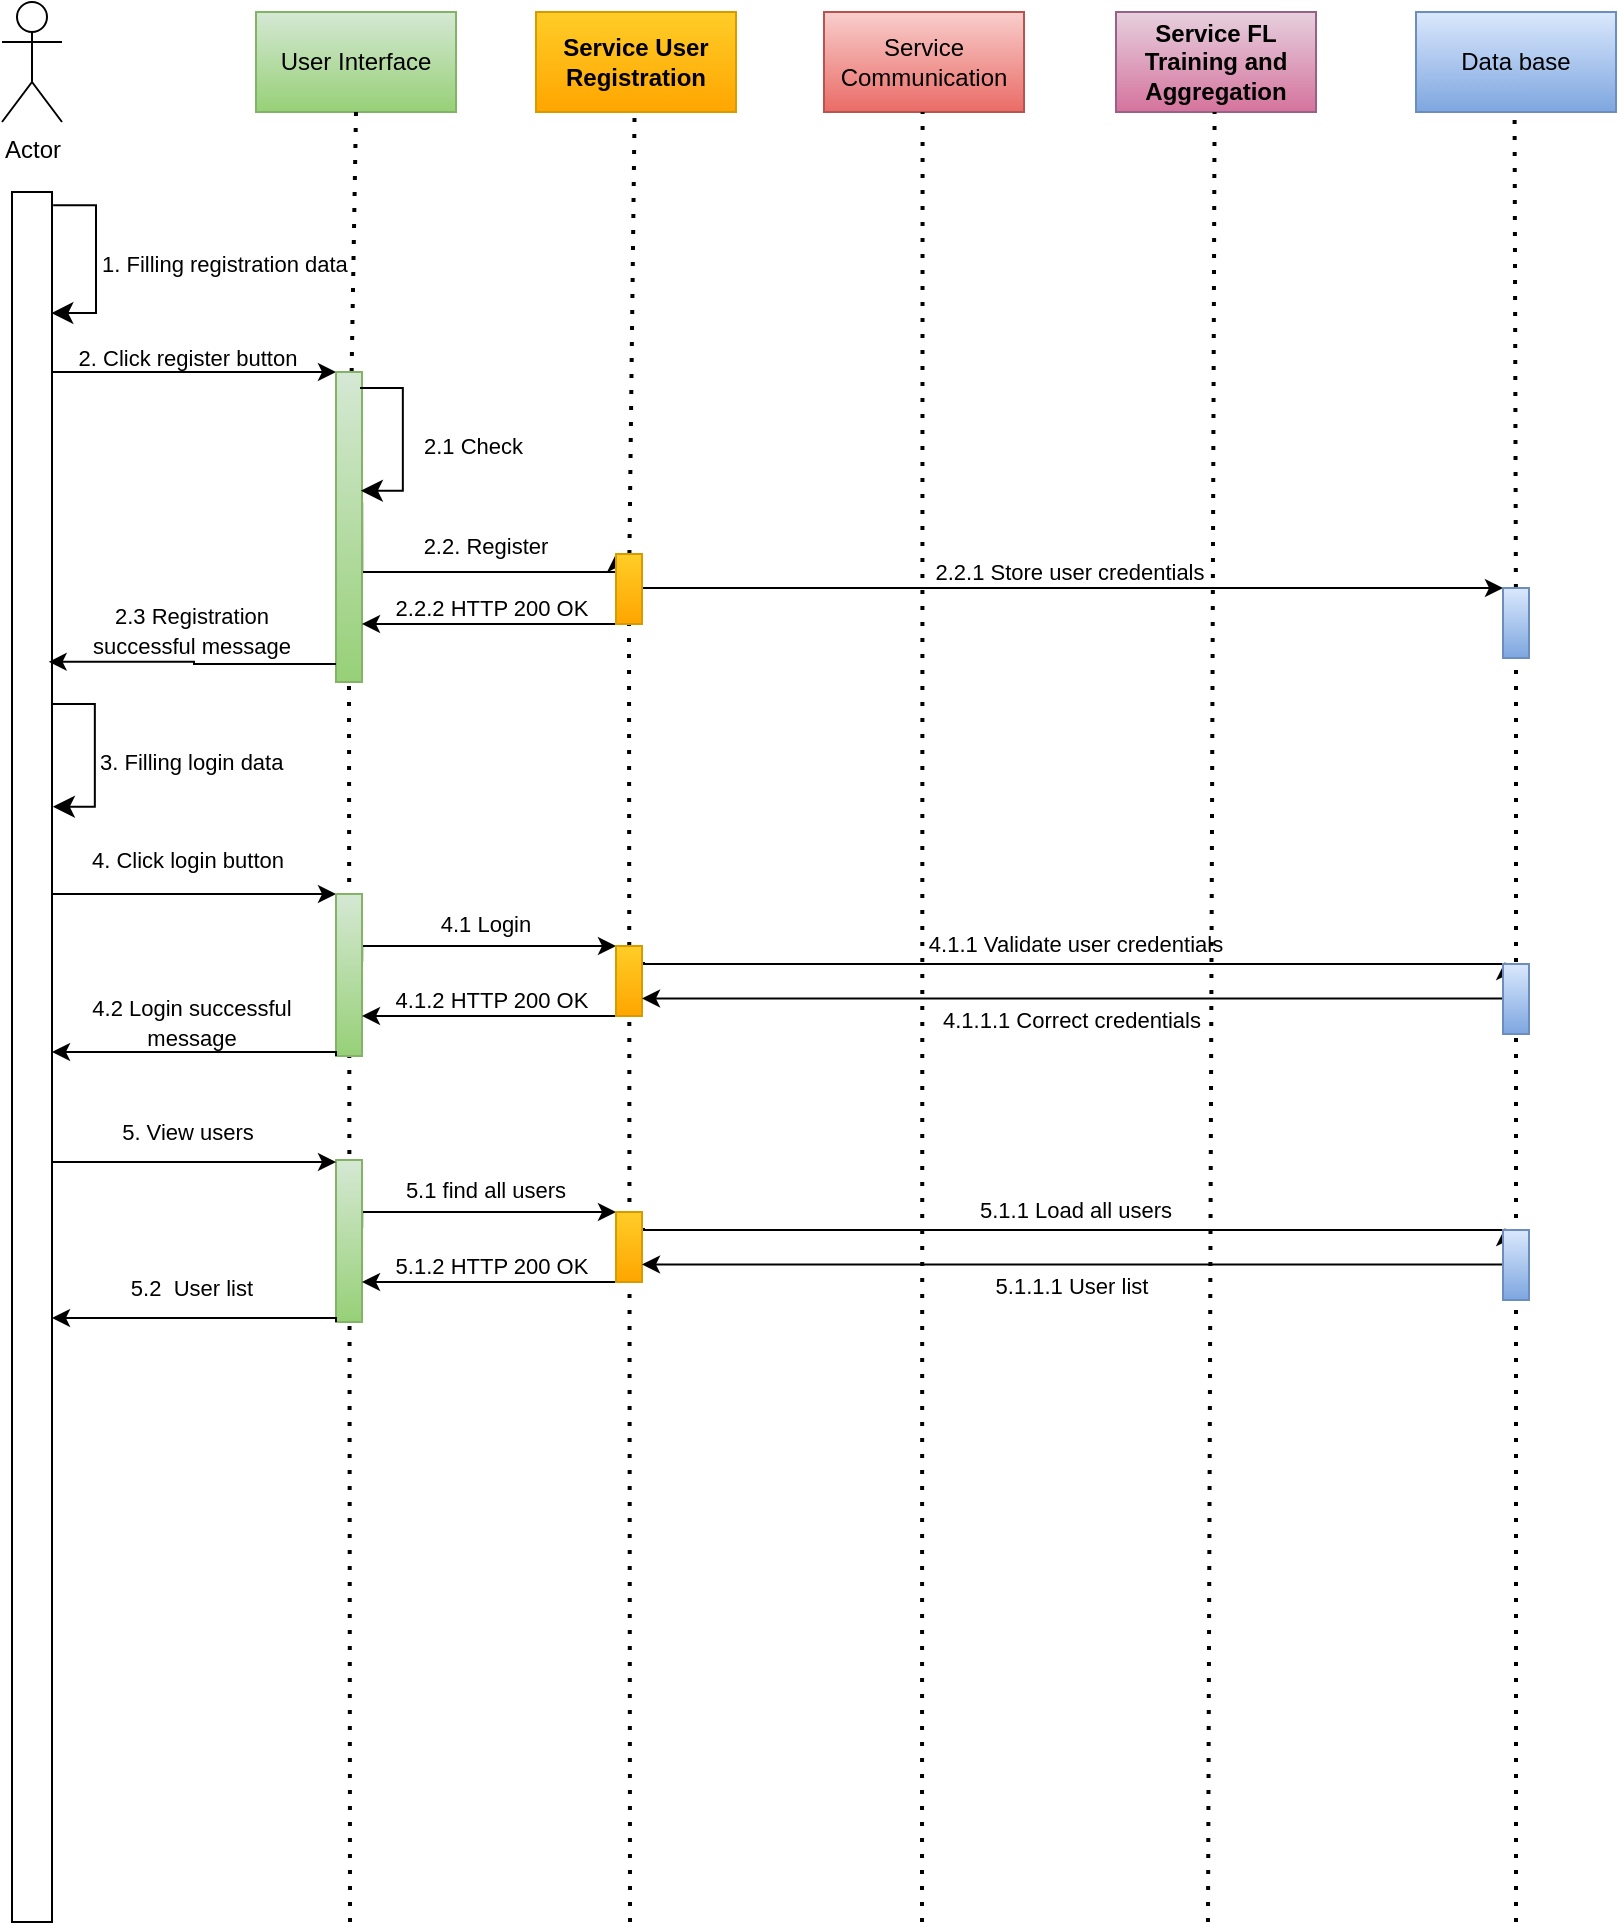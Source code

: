 <mxfile version="24.5.2" type="github">
  <diagram name="Page-1" id="lB4y-R3n_MX4Pxtum-g_">
    <mxGraphModel dx="983" dy="692" grid="1" gridSize="10" guides="1" tooltips="1" connect="1" arrows="1" fold="1" page="1" pageScale="1" pageWidth="827" pageHeight="1169" math="0" shadow="0">
      <root>
        <mxCell id="0" />
        <mxCell id="1" parent="0" />
        <mxCell id="1H_OqrdYLENw18_o_36x-1" value="User Interface" style="html=1;dashed=0;whiteSpace=wrap;fillColor=#d5e8d4;gradientColor=#97d077;strokeColor=#82b366;" vertex="1" parent="1">
          <mxGeometry x="134" y="5" width="100" height="50" as="geometry" />
        </mxCell>
        <mxCell id="1H_OqrdYLENw18_o_36x-2" value="&lt;b&gt;Service User Registration&lt;/b&gt;" style="html=1;dashed=0;whiteSpace=wrap;fillColor=#ffcd28;gradientColor=#ffa500;strokeColor=#d79b00;" vertex="1" parent="1">
          <mxGeometry x="274" y="5" width="100" height="50" as="geometry" />
        </mxCell>
        <mxCell id="1H_OqrdYLENw18_o_36x-3" value="Service Communication" style="html=1;dashed=0;whiteSpace=wrap;fillColor=#f8cecc;gradientColor=#ea6b66;strokeColor=#b85450;" vertex="1" parent="1">
          <mxGeometry x="418" y="5" width="100" height="50" as="geometry" />
        </mxCell>
        <mxCell id="1H_OqrdYLENw18_o_36x-4" value="&lt;b&gt;Service FL Training and Aggregation&lt;/b&gt;" style="html=1;dashed=0;whiteSpace=wrap;fillColor=#e6d0de;gradientColor=#d5739d;strokeColor=#996185;" vertex="1" parent="1">
          <mxGeometry x="564" y="5" width="100" height="50" as="geometry" />
        </mxCell>
        <mxCell id="1H_OqrdYLENw18_o_36x-5" value="Data base" style="html=1;dashed=0;whiteSpace=wrap;fillColor=#dae8fc;gradientColor=#7ea6e0;strokeColor=#6c8ebf;" vertex="1" parent="1">
          <mxGeometry x="714" y="5" width="100" height="50" as="geometry" />
        </mxCell>
        <mxCell id="1H_OqrdYLENw18_o_36x-6" value="Actor" style="shape=umlActor;verticalLabelPosition=bottom;verticalAlign=top;html=1;outlineConnect=0;" vertex="1" parent="1">
          <mxGeometry x="7" width="30" height="60" as="geometry" />
        </mxCell>
        <mxCell id="1H_OqrdYLENw18_o_36x-20" style="edgeStyle=orthogonalEdgeStyle;rounded=0;orthogonalLoop=1;jettySize=auto;html=1;exitX=1;exitY=0.25;exitDx=0;exitDy=0;entryX=0;entryY=0;entryDx=0;entryDy=0;" edge="1" parent="1" target="1H_OqrdYLENw18_o_36x-18">
          <mxGeometry relative="1" as="geometry">
            <mxPoint x="32.0" y="207.5" as="sourcePoint" />
            <Array as="points">
              <mxPoint x="32" y="185" />
            </Array>
          </mxGeometry>
        </mxCell>
        <mxCell id="1H_OqrdYLENw18_o_36x-8" value="" style="rounded=0;whiteSpace=wrap;html=1;" vertex="1" parent="1">
          <mxGeometry x="12" y="95" width="20" height="865" as="geometry" />
        </mxCell>
        <mxCell id="1H_OqrdYLENw18_o_36x-9" value="" style="endArrow=none;dashed=1;html=1;dashPattern=1 3;strokeWidth=2;rounded=0;entryX=0.5;entryY=1;entryDx=0;entryDy=0;" edge="1" parent="1" source="1H_OqrdYLENw18_o_36x-18" target="1H_OqrdYLENw18_o_36x-1">
          <mxGeometry width="50" height="50" relative="1" as="geometry">
            <mxPoint x="184" y="665" as="sourcePoint" />
            <mxPoint x="464" y="285" as="targetPoint" />
          </mxGeometry>
        </mxCell>
        <mxCell id="1H_OqrdYLENw18_o_36x-10" value="" style="endArrow=none;dashed=1;html=1;dashPattern=1 3;strokeWidth=2;rounded=0;entryX=0.5;entryY=1;entryDx=0;entryDy=0;" edge="1" parent="1" source="1H_OqrdYLENw18_o_36x-28">
          <mxGeometry width="50" height="50" relative="1" as="geometry">
            <mxPoint x="323.29" y="665" as="sourcePoint" />
            <mxPoint x="323.29" y="55" as="targetPoint" />
          </mxGeometry>
        </mxCell>
        <mxCell id="1H_OqrdYLENw18_o_36x-11" value="" style="endArrow=none;dashed=1;html=1;dashPattern=1 3;strokeWidth=2;rounded=0;entryX=0.5;entryY=1;entryDx=0;entryDy=0;" edge="1" parent="1">
          <mxGeometry width="50" height="50" relative="1" as="geometry">
            <mxPoint x="467" y="960" as="sourcePoint" />
            <mxPoint x="467.29" y="55" as="targetPoint" />
          </mxGeometry>
        </mxCell>
        <mxCell id="1H_OqrdYLENw18_o_36x-12" value="" style="endArrow=none;dashed=1;html=1;dashPattern=1 3;strokeWidth=2;rounded=0;entryX=0.5;entryY=1;entryDx=0;entryDy=0;" edge="1" parent="1">
          <mxGeometry width="50" height="50" relative="1" as="geometry">
            <mxPoint x="610" y="960" as="sourcePoint" />
            <mxPoint x="613.29" y="55" as="targetPoint" />
          </mxGeometry>
        </mxCell>
        <mxCell id="1H_OqrdYLENw18_o_36x-13" value="" style="endArrow=none;dashed=1;html=1;dashPattern=1 3;strokeWidth=2;rounded=0;entryX=0.5;entryY=1;entryDx=0;entryDy=0;" edge="1" parent="1" source="1H_OqrdYLENw18_o_36x-34">
          <mxGeometry width="50" height="50" relative="1" as="geometry">
            <mxPoint x="763.29" y="665" as="sourcePoint" />
            <mxPoint x="763.29" y="55" as="targetPoint" />
          </mxGeometry>
        </mxCell>
        <mxCell id="1H_OqrdYLENw18_o_36x-14" value="" style="edgeStyle=elbowEdgeStyle;elbow=horizontal;endArrow=classic;html=1;curved=0;rounded=0;endSize=8;startSize=8;exitX=1.029;exitY=0.045;exitDx=0;exitDy=0;exitPerimeter=0;entryX=0.983;entryY=0.07;entryDx=0;entryDy=0;entryPerimeter=0;" edge="1" parent="1" target="1H_OqrdYLENw18_o_36x-8">
          <mxGeometry width="50" height="50" relative="1" as="geometry">
            <mxPoint x="32.58" y="101.65" as="sourcePoint" />
            <mxPoint x="33" y="176" as="targetPoint" />
            <Array as="points">
              <mxPoint x="54" y="146" />
            </Array>
          </mxGeometry>
        </mxCell>
        <mxCell id="1H_OqrdYLENw18_o_36x-15" value="&lt;font style=&quot;font-size: 11px;&quot;&gt;1. Filling registration data&lt;/font&gt;" style="text;html=1;align=left;verticalAlign=middle;whiteSpace=wrap;rounded=0;" vertex="1" parent="1">
          <mxGeometry x="55" y="116" width="150" height="30" as="geometry" />
        </mxCell>
        <mxCell id="1H_OqrdYLENw18_o_36x-17" value="&lt;font style=&quot;font-size: 11px;&quot;&gt;2. Click register button&lt;/font&gt;" style="text;html=1;align=center;verticalAlign=middle;whiteSpace=wrap;rounded=0;" vertex="1" parent="1">
          <mxGeometry x="25" y="163" width="150" height="30" as="geometry" />
        </mxCell>
        <mxCell id="1H_OqrdYLENw18_o_36x-19" value="" style="endArrow=none;dashed=1;html=1;dashPattern=1 3;strokeWidth=2;rounded=0;entryX=0.5;entryY=1;entryDx=0;entryDy=0;" edge="1" parent="1" target="1H_OqrdYLENw18_o_36x-18">
          <mxGeometry width="50" height="50" relative="1" as="geometry">
            <mxPoint x="181" y="960" as="sourcePoint" />
            <mxPoint x="184" y="55" as="targetPoint" />
          </mxGeometry>
        </mxCell>
        <mxCell id="1H_OqrdYLENw18_o_36x-26" style="edgeStyle=orthogonalEdgeStyle;rounded=0;orthogonalLoop=1;jettySize=auto;html=1;entryX=0;entryY=0;entryDx=0;entryDy=0;exitX=1.005;exitY=0.421;exitDx=0;exitDy=0;exitPerimeter=0;" edge="1" parent="1" source="1H_OqrdYLENw18_o_36x-18" target="1H_OqrdYLENw18_o_36x-28">
          <mxGeometry relative="1" as="geometry">
            <mxPoint x="267" y="330" as="targetPoint" />
            <mxPoint x="194" y="285.059" as="sourcePoint" />
            <Array as="points">
              <mxPoint x="187" y="285" />
            </Array>
          </mxGeometry>
        </mxCell>
        <mxCell id="1H_OqrdYLENw18_o_36x-18" value="" style="rounded=0;whiteSpace=wrap;html=1;fillColor=#d5e8d4;gradientColor=#97d077;strokeColor=#82b366;" vertex="1" parent="1">
          <mxGeometry x="174" y="185" width="13" height="155" as="geometry" />
        </mxCell>
        <mxCell id="1H_OqrdYLENw18_o_36x-22" value="" style="edgeStyle=elbowEdgeStyle;elbow=horizontal;endArrow=classic;html=1;curved=0;rounded=0;endSize=8;startSize=8;exitX=1.029;exitY=0.045;exitDx=0;exitDy=0;exitPerimeter=0;entryX=1.047;entryY=0.101;entryDx=0;entryDy=0;entryPerimeter=0;" edge="1" parent="1">
          <mxGeometry width="50" height="50" relative="1" as="geometry">
            <mxPoint x="186.0" y="193.0" as="sourcePoint" />
            <mxPoint x="186.42" y="244.35" as="targetPoint" />
            <Array as="points">
              <mxPoint x="207.42" y="237.35" />
            </Array>
          </mxGeometry>
        </mxCell>
        <mxCell id="1H_OqrdYLENw18_o_36x-23" value="&lt;font style=&quot;font-size: 11px;&quot;&gt;2.1 Check&lt;/font&gt;" style="text;html=1;align=left;verticalAlign=middle;whiteSpace=wrap;rounded=0;" vertex="1" parent="1">
          <mxGeometry x="216.42" y="207.35" width="100.58" height="30" as="geometry" />
        </mxCell>
        <mxCell id="1H_OqrdYLENw18_o_36x-25" value="&lt;font style=&quot;font-size: 11px;&quot;&gt;2.2. Register&lt;/font&gt;" style="text;html=1;align=center;verticalAlign=middle;whiteSpace=wrap;rounded=0;" vertex="1" parent="1">
          <mxGeometry x="205" y="257" width="88" height="30" as="geometry" />
        </mxCell>
        <mxCell id="1H_OqrdYLENw18_o_36x-29" value="" style="endArrow=none;dashed=1;html=1;dashPattern=1 3;strokeWidth=2;rounded=0;entryX=0.5;entryY=1;entryDx=0;entryDy=0;" edge="1" parent="1" target="1H_OqrdYLENw18_o_36x-28">
          <mxGeometry width="50" height="50" relative="1" as="geometry">
            <mxPoint x="321" y="960" as="sourcePoint" />
            <mxPoint x="323.29" y="55" as="targetPoint" />
          </mxGeometry>
        </mxCell>
        <mxCell id="1H_OqrdYLENw18_o_36x-30" style="edgeStyle=orthogonalEdgeStyle;rounded=0;orthogonalLoop=1;jettySize=auto;html=1;exitX=0;exitY=1;exitDx=0;exitDy=0;" edge="1" parent="1" source="1H_OqrdYLENw18_o_36x-28">
          <mxGeometry relative="1" as="geometry">
            <mxPoint x="187" y="311" as="targetPoint" />
            <Array as="points">
              <mxPoint x="187" y="311" />
            </Array>
          </mxGeometry>
        </mxCell>
        <mxCell id="1H_OqrdYLENw18_o_36x-36" style="edgeStyle=orthogonalEdgeStyle;rounded=0;orthogonalLoop=1;jettySize=auto;html=1;entryX=0;entryY=0;entryDx=0;entryDy=0;" edge="1" parent="1" source="1H_OqrdYLENw18_o_36x-28" target="1H_OqrdYLENw18_o_36x-34">
          <mxGeometry relative="1" as="geometry">
            <Array as="points">
              <mxPoint x="758" y="294" />
            </Array>
          </mxGeometry>
        </mxCell>
        <mxCell id="1H_OqrdYLENw18_o_36x-28" value="" style="rounded=0;whiteSpace=wrap;html=1;fillColor=#ffcd28;strokeColor=#d79b00;gradientColor=#ffa500;" vertex="1" parent="1">
          <mxGeometry x="314" y="276" width="13" height="35" as="geometry" />
        </mxCell>
        <mxCell id="1H_OqrdYLENw18_o_36x-31" value="&lt;font style=&quot;font-size: 11px;&quot;&gt;2.2.2 HTTP 200 OK&lt;/font&gt;" style="text;html=1;align=center;verticalAlign=middle;whiteSpace=wrap;rounded=0;" vertex="1" parent="1">
          <mxGeometry x="202" y="288" width="100" height="30" as="geometry" />
        </mxCell>
        <mxCell id="1H_OqrdYLENw18_o_36x-35" value="" style="endArrow=none;dashed=1;html=1;dashPattern=1 3;strokeWidth=2;rounded=0;entryX=0.5;entryY=1;entryDx=0;entryDy=0;" edge="1" parent="1" target="1H_OqrdYLENw18_o_36x-34">
          <mxGeometry width="50" height="50" relative="1" as="geometry">
            <mxPoint x="764" y="960" as="sourcePoint" />
            <mxPoint x="763.29" y="55" as="targetPoint" />
          </mxGeometry>
        </mxCell>
        <mxCell id="1H_OqrdYLENw18_o_36x-34" value="" style="rounded=0;whiteSpace=wrap;html=1;fillColor=#dae8fc;strokeColor=#6c8ebf;gradientColor=#7ea6e0;" vertex="1" parent="1">
          <mxGeometry x="757.5" y="293" width="13" height="35" as="geometry" />
        </mxCell>
        <mxCell id="1H_OqrdYLENw18_o_36x-37" value="&lt;font style=&quot;font-size: 11px;&quot;&gt;2.2.1 Store user credentials&lt;/font&gt;" style="text;html=1;align=center;verticalAlign=middle;whiteSpace=wrap;rounded=0;" vertex="1" parent="1">
          <mxGeometry x="466" y="270" width="150" height="30" as="geometry" />
        </mxCell>
        <mxCell id="1H_OqrdYLENw18_o_36x-38" style="edgeStyle=orthogonalEdgeStyle;rounded=0;orthogonalLoop=1;jettySize=auto;html=1;exitX=0;exitY=1;exitDx=0;exitDy=0;entryX=0.917;entryY=0.282;entryDx=0;entryDy=0;entryPerimeter=0;" edge="1" parent="1">
          <mxGeometry relative="1" as="geometry">
            <mxPoint x="174" y="331" as="sourcePoint" />
            <mxPoint x="30.34" y="329.93" as="targetPoint" />
            <Array as="points">
              <mxPoint x="103" y="330" />
            </Array>
          </mxGeometry>
        </mxCell>
        <mxCell id="1H_OqrdYLENw18_o_36x-39" value="&lt;font style=&quot;font-size: 11px;&quot;&gt;2.3 Registration successful message&lt;/font&gt;" style="text;html=1;align=center;verticalAlign=middle;whiteSpace=wrap;rounded=0;" vertex="1" parent="1">
          <mxGeometry x="47" y="299" width="110" height="30" as="geometry" />
        </mxCell>
        <mxCell id="1H_OqrdYLENw18_o_36x-40" value="" style="edgeStyle=elbowEdgeStyle;elbow=horizontal;endArrow=classic;html=1;curved=0;rounded=0;endSize=8;startSize=8;exitX=1.029;exitY=0.045;exitDx=0;exitDy=0;exitPerimeter=0;entryX=1.047;entryY=0.101;entryDx=0;entryDy=0;entryPerimeter=0;" edge="1" parent="1">
          <mxGeometry width="50" height="50" relative="1" as="geometry">
            <mxPoint x="32.0" y="351.0" as="sourcePoint" />
            <mxPoint x="32.42" y="402.35" as="targetPoint" />
            <Array as="points">
              <mxPoint x="53.42" y="395.35" />
            </Array>
          </mxGeometry>
        </mxCell>
        <mxCell id="1H_OqrdYLENw18_o_36x-41" value="&lt;font style=&quot;font-size: 11px;&quot;&gt;3. Filling login data&lt;/font&gt;" style="text;html=1;align=left;verticalAlign=middle;whiteSpace=wrap;rounded=0;" vertex="1" parent="1">
          <mxGeometry x="54.42" y="365.35" width="150" height="30" as="geometry" />
        </mxCell>
        <mxCell id="1H_OqrdYLENw18_o_36x-72" style="edgeStyle=orthogonalEdgeStyle;rounded=0;orthogonalLoop=1;jettySize=auto;html=1;entryX=0;entryY=0;entryDx=0;entryDy=0;" edge="1" parent="1" target="1H_OqrdYLENw18_o_36x-75">
          <mxGeometry relative="1" as="geometry">
            <mxPoint x="32" y="446" as="sourcePoint" />
            <Array as="points">
              <mxPoint x="32" y="446" />
            </Array>
          </mxGeometry>
        </mxCell>
        <mxCell id="1H_OqrdYLENw18_o_36x-73" value="&lt;font style=&quot;font-size: 11px;&quot;&gt;4. Click login button&lt;/font&gt;" style="text;html=1;align=center;verticalAlign=middle;whiteSpace=wrap;rounded=0;" vertex="1" parent="1">
          <mxGeometry x="25" y="417" width="150" height="23" as="geometry" />
        </mxCell>
        <mxCell id="1H_OqrdYLENw18_o_36x-74" style="edgeStyle=orthogonalEdgeStyle;rounded=0;orthogonalLoop=1;jettySize=auto;html=1;entryX=0;entryY=0;entryDx=0;entryDy=0;exitX=1.005;exitY=0.421;exitDx=0;exitDy=0;exitPerimeter=0;" edge="1" parent="1" source="1H_OqrdYLENw18_o_36x-75" target="1H_OqrdYLENw18_o_36x-81">
          <mxGeometry relative="1" as="geometry">
            <mxPoint x="267" y="517" as="targetPoint" />
            <mxPoint x="194" y="472.059" as="sourcePoint" />
            <Array as="points">
              <mxPoint x="187" y="472" />
            </Array>
          </mxGeometry>
        </mxCell>
        <mxCell id="1H_OqrdYLENw18_o_36x-75" value="" style="rounded=0;whiteSpace=wrap;html=1;fillColor=#d5e8d4;gradientColor=#97d077;strokeColor=#82b366;" vertex="1" parent="1">
          <mxGeometry x="174" y="446" width="13" height="81" as="geometry" />
        </mxCell>
        <mxCell id="1H_OqrdYLENw18_o_36x-78" value="&lt;font style=&quot;font-size: 11px;&quot;&gt;4.1 Login&lt;/font&gt;" style="text;html=1;align=center;verticalAlign=middle;whiteSpace=wrap;rounded=0;" vertex="1" parent="1">
          <mxGeometry x="205" y="446" width="88" height="30" as="geometry" />
        </mxCell>
        <mxCell id="1H_OqrdYLENw18_o_36x-79" style="edgeStyle=orthogonalEdgeStyle;rounded=0;orthogonalLoop=1;jettySize=auto;html=1;exitX=0;exitY=1;exitDx=0;exitDy=0;" edge="1" parent="1" source="1H_OqrdYLENw18_o_36x-81">
          <mxGeometry relative="1" as="geometry">
            <mxPoint x="187" y="507" as="targetPoint" />
            <Array as="points">
              <mxPoint x="187" y="507" />
            </Array>
          </mxGeometry>
        </mxCell>
        <mxCell id="1H_OqrdYLENw18_o_36x-80" style="edgeStyle=orthogonalEdgeStyle;rounded=0;orthogonalLoop=1;jettySize=auto;html=1;entryX=0;entryY=0;entryDx=0;entryDy=0;" edge="1" parent="1">
          <mxGeometry relative="1" as="geometry">
            <Array as="points">
              <mxPoint x="759" y="481" />
            </Array>
            <mxPoint x="328" y="480" as="sourcePoint" />
            <mxPoint x="758.5" y="480" as="targetPoint" />
          </mxGeometry>
        </mxCell>
        <mxCell id="1H_OqrdYLENw18_o_36x-81" value="" style="rounded=0;whiteSpace=wrap;html=1;fillColor=#ffcd28;strokeColor=#d79b00;gradientColor=#ffa500;" vertex="1" parent="1">
          <mxGeometry x="314" y="472" width="13" height="35" as="geometry" />
        </mxCell>
        <mxCell id="1H_OqrdYLENw18_o_36x-82" value="&lt;font style=&quot;font-size: 11px;&quot;&gt;4.1.2 HTTP 200 OK&lt;/font&gt;" style="text;html=1;align=center;verticalAlign=middle;whiteSpace=wrap;rounded=0;" vertex="1" parent="1">
          <mxGeometry x="202" y="484" width="100" height="30" as="geometry" />
        </mxCell>
        <mxCell id="1H_OqrdYLENw18_o_36x-87" style="edgeStyle=orthogonalEdgeStyle;rounded=0;orthogonalLoop=1;jettySize=auto;html=1;exitX=0;exitY=1;exitDx=0;exitDy=0;entryX=1;entryY=0.75;entryDx=0;entryDy=0;" edge="1" parent="1" source="1H_OqrdYLENw18_o_36x-83" target="1H_OqrdYLENw18_o_36x-81">
          <mxGeometry relative="1" as="geometry">
            <Array as="points">
              <mxPoint x="758" y="498" />
            </Array>
          </mxGeometry>
        </mxCell>
        <mxCell id="1H_OqrdYLENw18_o_36x-83" value="" style="rounded=0;whiteSpace=wrap;html=1;fillColor=#dae8fc;strokeColor=#6c8ebf;gradientColor=#7ea6e0;" vertex="1" parent="1">
          <mxGeometry x="757.5" y="481" width="13" height="35" as="geometry" />
        </mxCell>
        <mxCell id="1H_OqrdYLENw18_o_36x-84" value="&lt;font style=&quot;font-size: 11px;&quot;&gt;4.1.1 Validate user credentials&lt;/font&gt;" style="text;html=1;align=center;verticalAlign=middle;whiteSpace=wrap;rounded=0;" vertex="1" parent="1">
          <mxGeometry x="469" y="456" width="150" height="30" as="geometry" />
        </mxCell>
        <mxCell id="1H_OqrdYLENw18_o_36x-85" style="edgeStyle=orthogonalEdgeStyle;rounded=0;orthogonalLoop=1;jettySize=auto;html=1;exitX=0;exitY=1;exitDx=0;exitDy=0;entryX=0.988;entryY=0.427;entryDx=0;entryDy=0;entryPerimeter=0;" edge="1" parent="1" source="1H_OqrdYLENw18_o_36x-75">
          <mxGeometry relative="1" as="geometry">
            <mxPoint x="32" y="525" as="targetPoint" />
            <Array as="points">
              <mxPoint x="174" y="525" />
            </Array>
          </mxGeometry>
        </mxCell>
        <mxCell id="1H_OqrdYLENw18_o_36x-86" value="&lt;font style=&quot;font-size: 11px;&quot;&gt;4.2 Login successful message&lt;/font&gt;" style="text;html=1;align=center;verticalAlign=middle;whiteSpace=wrap;rounded=0;" vertex="1" parent="1">
          <mxGeometry x="47" y="495" width="110" height="30" as="geometry" />
        </mxCell>
        <mxCell id="1H_OqrdYLENw18_o_36x-88" value="&lt;font style=&quot;font-size: 11px;&quot;&gt;4.1.1.1 Correct credentials&lt;/font&gt;" style="text;html=1;align=center;verticalAlign=middle;whiteSpace=wrap;rounded=0;" vertex="1" parent="1">
          <mxGeometry x="467" y="494" width="150" height="30" as="geometry" />
        </mxCell>
        <mxCell id="1H_OqrdYLENw18_o_36x-103" value="&lt;font style=&quot;font-size: 11px;&quot;&gt;5. View users&lt;/font&gt;" style="text;html=1;align=center;verticalAlign=middle;whiteSpace=wrap;rounded=0;" vertex="1" parent="1">
          <mxGeometry x="25" y="550" width="150" height="30" as="geometry" />
        </mxCell>
        <mxCell id="1H_OqrdYLENw18_o_36x-104" style="edgeStyle=orthogonalEdgeStyle;rounded=0;orthogonalLoop=1;jettySize=auto;html=1;entryX=0;entryY=0;entryDx=0;entryDy=0;exitX=1.005;exitY=0.421;exitDx=0;exitDy=0;exitPerimeter=0;" edge="1" parent="1" source="1H_OqrdYLENw18_o_36x-105" target="1H_OqrdYLENw18_o_36x-109">
          <mxGeometry relative="1" as="geometry">
            <mxPoint x="267" y="650" as="targetPoint" />
            <mxPoint x="194" y="605.059" as="sourcePoint" />
            <Array as="points">
              <mxPoint x="187" y="605" />
            </Array>
          </mxGeometry>
        </mxCell>
        <mxCell id="1H_OqrdYLENw18_o_36x-105" value="" style="rounded=0;whiteSpace=wrap;html=1;fillColor=#d5e8d4;gradientColor=#97d077;strokeColor=#82b366;" vertex="1" parent="1">
          <mxGeometry x="174" y="579" width="13" height="81" as="geometry" />
        </mxCell>
        <mxCell id="1H_OqrdYLENw18_o_36x-106" value="&lt;font style=&quot;font-size: 11px;&quot;&gt;5.1 find all users&lt;/font&gt;" style="text;html=1;align=center;verticalAlign=middle;whiteSpace=wrap;rounded=0;" vertex="1" parent="1">
          <mxGeometry x="205" y="579" width="88" height="30" as="geometry" />
        </mxCell>
        <mxCell id="1H_OqrdYLENw18_o_36x-107" style="edgeStyle=orthogonalEdgeStyle;rounded=0;orthogonalLoop=1;jettySize=auto;html=1;exitX=0;exitY=1;exitDx=0;exitDy=0;" edge="1" parent="1" source="1H_OqrdYLENw18_o_36x-109">
          <mxGeometry relative="1" as="geometry">
            <mxPoint x="187" y="640" as="targetPoint" />
            <Array as="points">
              <mxPoint x="187" y="640" />
            </Array>
          </mxGeometry>
        </mxCell>
        <mxCell id="1H_OqrdYLENw18_o_36x-108" style="edgeStyle=orthogonalEdgeStyle;rounded=0;orthogonalLoop=1;jettySize=auto;html=1;entryX=0;entryY=0;entryDx=0;entryDy=0;" edge="1" parent="1">
          <mxGeometry relative="1" as="geometry">
            <Array as="points">
              <mxPoint x="759" y="614" />
            </Array>
            <mxPoint x="328" y="613" as="sourcePoint" />
            <mxPoint x="758.5" y="613" as="targetPoint" />
          </mxGeometry>
        </mxCell>
        <mxCell id="1H_OqrdYLENw18_o_36x-109" value="" style="rounded=0;whiteSpace=wrap;html=1;fillColor=#ffcd28;strokeColor=#d79b00;gradientColor=#ffa500;" vertex="1" parent="1">
          <mxGeometry x="314" y="605" width="13" height="35" as="geometry" />
        </mxCell>
        <mxCell id="1H_OqrdYLENw18_o_36x-110" value="&lt;font style=&quot;font-size: 11px;&quot;&gt;5.1.2 HTTP 200 OK&lt;/font&gt;" style="text;html=1;align=center;verticalAlign=middle;whiteSpace=wrap;rounded=0;" vertex="1" parent="1">
          <mxGeometry x="202" y="617" width="100" height="30" as="geometry" />
        </mxCell>
        <mxCell id="1H_OqrdYLENw18_o_36x-111" style="edgeStyle=orthogonalEdgeStyle;rounded=0;orthogonalLoop=1;jettySize=auto;html=1;exitX=0;exitY=1;exitDx=0;exitDy=0;entryX=1;entryY=0.75;entryDx=0;entryDy=0;" edge="1" parent="1" source="1H_OqrdYLENw18_o_36x-112" target="1H_OqrdYLENw18_o_36x-109">
          <mxGeometry relative="1" as="geometry">
            <Array as="points">
              <mxPoint x="758" y="631" />
            </Array>
          </mxGeometry>
        </mxCell>
        <mxCell id="1H_OqrdYLENw18_o_36x-112" value="" style="rounded=0;whiteSpace=wrap;html=1;fillColor=#dae8fc;strokeColor=#6c8ebf;gradientColor=#7ea6e0;" vertex="1" parent="1">
          <mxGeometry x="757.5" y="614" width="13" height="35" as="geometry" />
        </mxCell>
        <mxCell id="1H_OqrdYLENw18_o_36x-113" value="&lt;font style=&quot;font-size: 11px;&quot;&gt;5.1.1 Load all users&lt;/font&gt;" style="text;html=1;align=center;verticalAlign=middle;whiteSpace=wrap;rounded=0;" vertex="1" parent="1">
          <mxGeometry x="469" y="589" width="150" height="30" as="geometry" />
        </mxCell>
        <mxCell id="1H_OqrdYLENw18_o_36x-114" style="edgeStyle=orthogonalEdgeStyle;rounded=0;orthogonalLoop=1;jettySize=auto;html=1;exitX=0;exitY=1;exitDx=0;exitDy=0;entryX=0.988;entryY=0.427;entryDx=0;entryDy=0;entryPerimeter=0;" edge="1" parent="1" source="1H_OqrdYLENw18_o_36x-105">
          <mxGeometry relative="1" as="geometry">
            <mxPoint x="32" y="658" as="targetPoint" />
            <Array as="points">
              <mxPoint x="174" y="658" />
            </Array>
          </mxGeometry>
        </mxCell>
        <mxCell id="1H_OqrdYLENw18_o_36x-115" value="&lt;font style=&quot;font-size: 11px;&quot;&gt;5.2&amp;nbsp; User list&lt;/font&gt;" style="text;html=1;align=center;verticalAlign=middle;whiteSpace=wrap;rounded=0;" vertex="1" parent="1">
          <mxGeometry x="47" y="628" width="110" height="30" as="geometry" />
        </mxCell>
        <mxCell id="1H_OqrdYLENw18_o_36x-116" value="&lt;font style=&quot;font-size: 11px;&quot;&gt;5.1.1.1 User list&lt;/font&gt;" style="text;html=1;align=center;verticalAlign=middle;whiteSpace=wrap;rounded=0;" vertex="1" parent="1">
          <mxGeometry x="467" y="627" width="150" height="30" as="geometry" />
        </mxCell>
        <mxCell id="1H_OqrdYLENw18_o_36x-117" style="edgeStyle=orthogonalEdgeStyle;rounded=0;orthogonalLoop=1;jettySize=auto;html=1;entryX=0;entryY=0;entryDx=0;entryDy=0;" edge="1" parent="1">
          <mxGeometry relative="1" as="geometry">
            <mxPoint x="32" y="580" as="sourcePoint" />
            <Array as="points">
              <mxPoint x="32" y="580" />
            </Array>
            <mxPoint x="174" y="580" as="targetPoint" />
          </mxGeometry>
        </mxCell>
      </root>
    </mxGraphModel>
  </diagram>
</mxfile>
